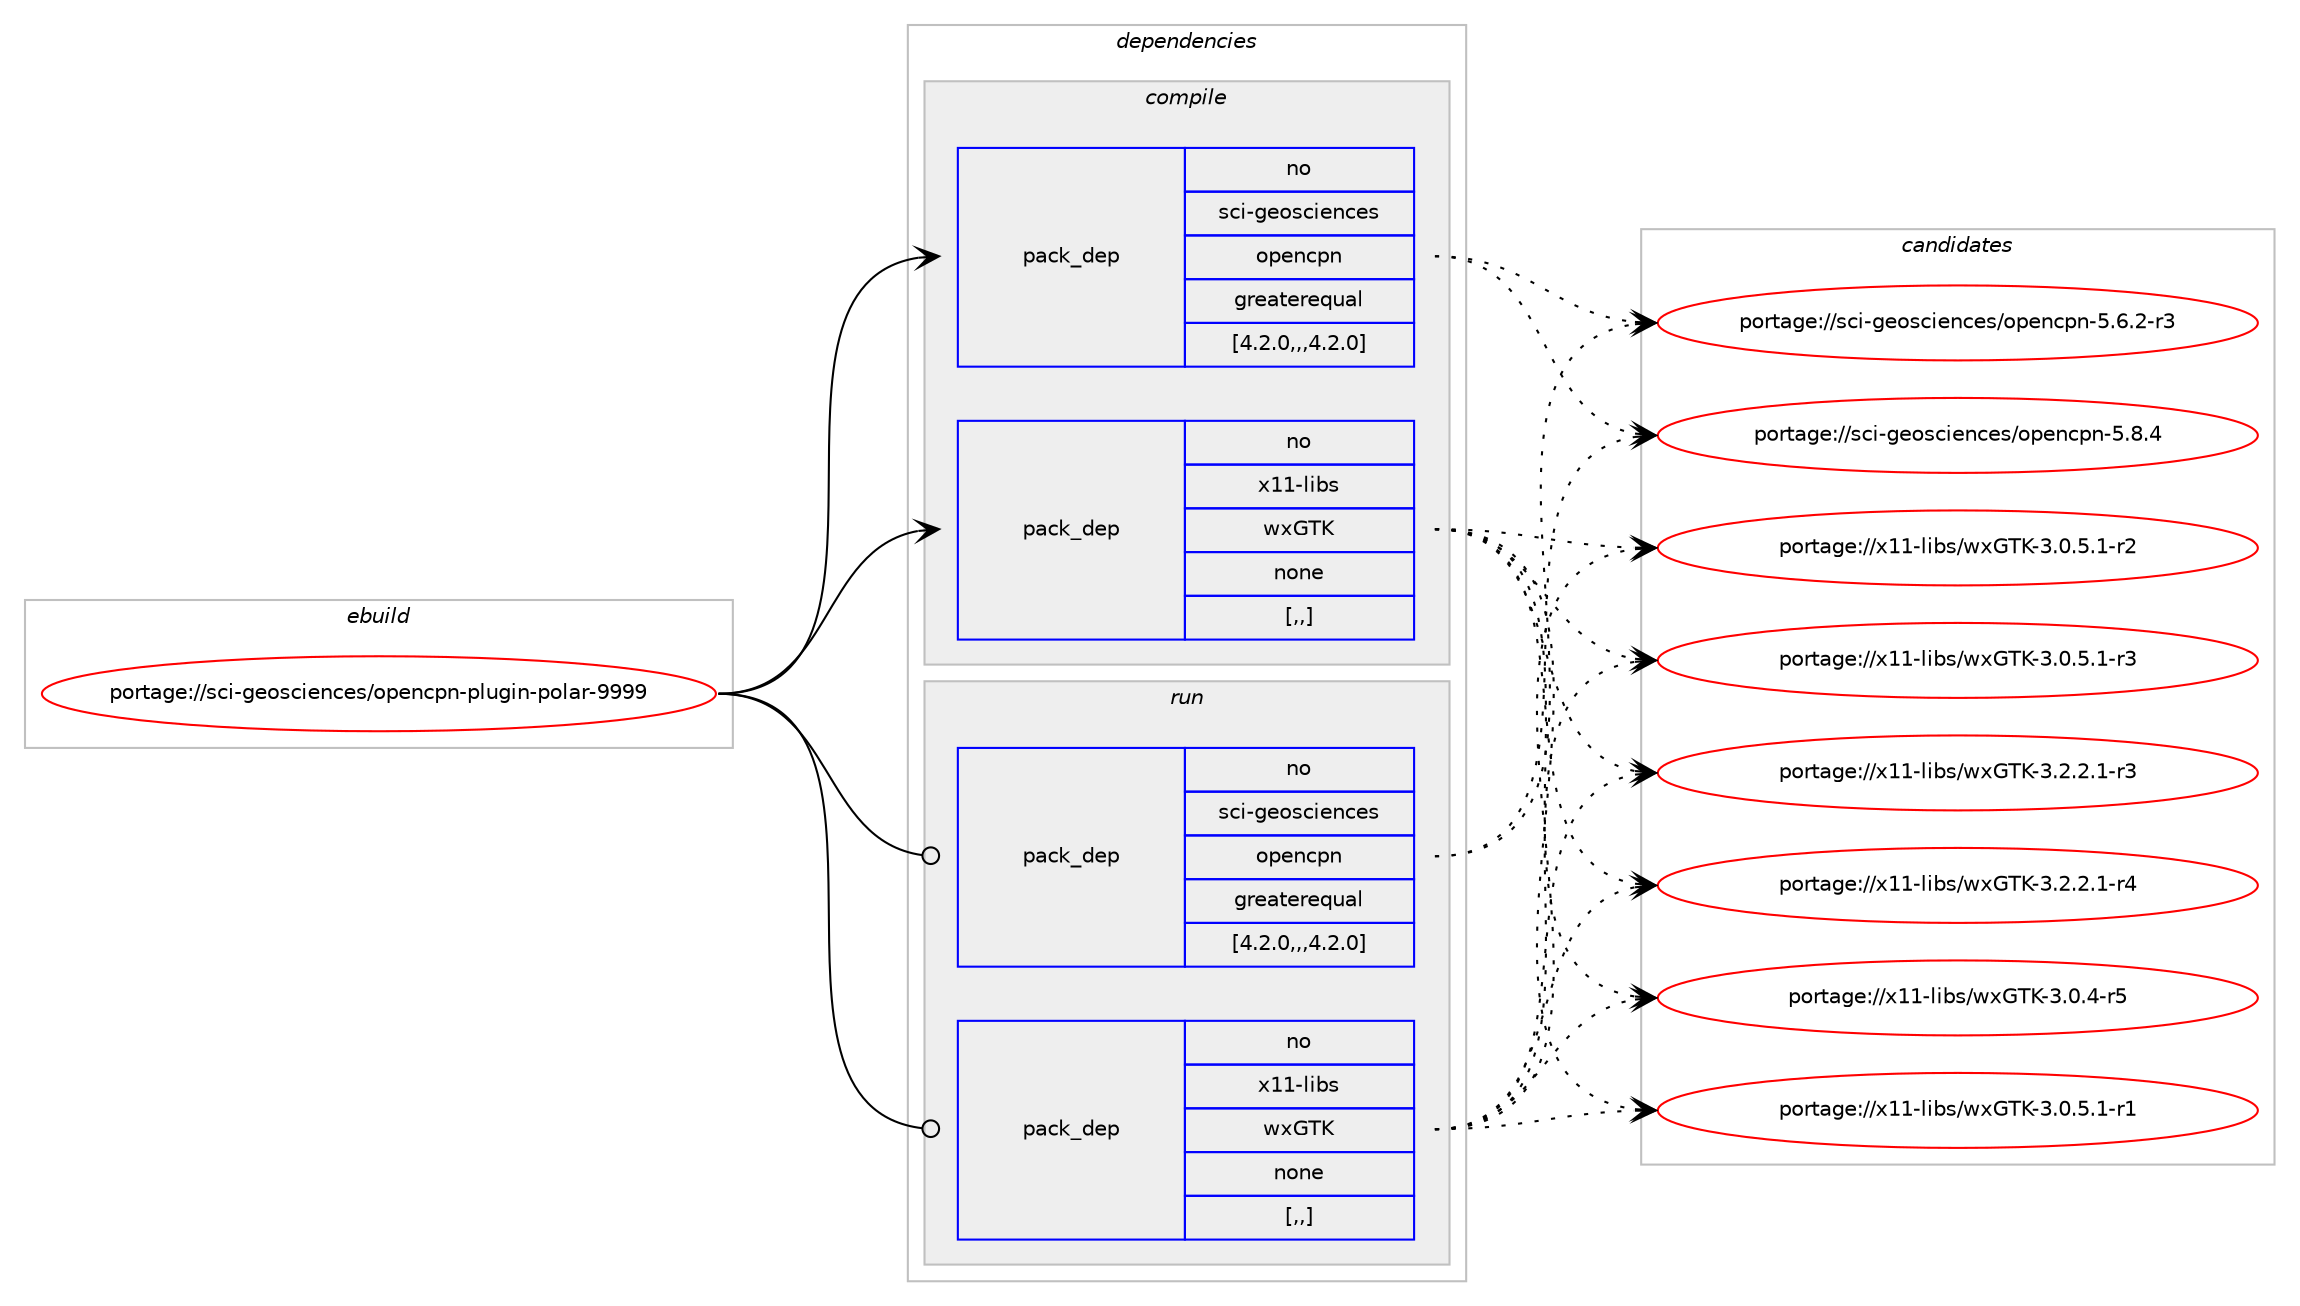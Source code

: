 digraph prolog {

# *************
# Graph options
# *************

newrank=true;
concentrate=true;
compound=true;
graph [rankdir=LR,fontname=Helvetica,fontsize=10,ranksep=1.5];#, ranksep=2.5, nodesep=0.2];
edge  [arrowhead=vee];
node  [fontname=Helvetica,fontsize=10];

# **********
# The ebuild
# **********

subgraph cluster_leftcol {
color=gray;
rank=same;
label=<<i>ebuild</i>>;
id [label="portage://sci-geosciences/opencpn-plugin-polar-9999", color=red, width=4, href="../sci-geosciences/opencpn-plugin-polar-9999.svg"];
}

# ****************
# The dependencies
# ****************

subgraph cluster_midcol {
color=gray;
label=<<i>dependencies</i>>;
subgraph cluster_compile {
fillcolor="#eeeeee";
style=filled;
label=<<i>compile</i>>;
subgraph pack283301 {
dependency388571 [label=<<TABLE BORDER="0" CELLBORDER="1" CELLSPACING="0" CELLPADDING="4" WIDTH="220"><TR><TD ROWSPAN="6" CELLPADDING="30">pack_dep</TD></TR><TR><TD WIDTH="110">no</TD></TR><TR><TD>sci-geosciences</TD></TR><TR><TD>opencpn</TD></TR><TR><TD>greaterequal</TD></TR><TR><TD>[4.2.0,,,4.2.0]</TD></TR></TABLE>>, shape=none, color=blue];
}
id:e -> dependency388571:w [weight=20,style="solid",arrowhead="vee"];
subgraph pack283302 {
dependency388572 [label=<<TABLE BORDER="0" CELLBORDER="1" CELLSPACING="0" CELLPADDING="4" WIDTH="220"><TR><TD ROWSPAN="6" CELLPADDING="30">pack_dep</TD></TR><TR><TD WIDTH="110">no</TD></TR><TR><TD>x11-libs</TD></TR><TR><TD>wxGTK</TD></TR><TR><TD>none</TD></TR><TR><TD>[,,]</TD></TR></TABLE>>, shape=none, color=blue];
}
id:e -> dependency388572:w [weight=20,style="solid",arrowhead="vee"];
}
subgraph cluster_compileandrun {
fillcolor="#eeeeee";
style=filled;
label=<<i>compile and run</i>>;
}
subgraph cluster_run {
fillcolor="#eeeeee";
style=filled;
label=<<i>run</i>>;
subgraph pack283303 {
dependency388573 [label=<<TABLE BORDER="0" CELLBORDER="1" CELLSPACING="0" CELLPADDING="4" WIDTH="220"><TR><TD ROWSPAN="6" CELLPADDING="30">pack_dep</TD></TR><TR><TD WIDTH="110">no</TD></TR><TR><TD>sci-geosciences</TD></TR><TR><TD>opencpn</TD></TR><TR><TD>greaterequal</TD></TR><TR><TD>[4.2.0,,,4.2.0]</TD></TR></TABLE>>, shape=none, color=blue];
}
id:e -> dependency388573:w [weight=20,style="solid",arrowhead="odot"];
subgraph pack283304 {
dependency388574 [label=<<TABLE BORDER="0" CELLBORDER="1" CELLSPACING="0" CELLPADDING="4" WIDTH="220"><TR><TD ROWSPAN="6" CELLPADDING="30">pack_dep</TD></TR><TR><TD WIDTH="110">no</TD></TR><TR><TD>x11-libs</TD></TR><TR><TD>wxGTK</TD></TR><TR><TD>none</TD></TR><TR><TD>[,,]</TD></TR></TABLE>>, shape=none, color=blue];
}
id:e -> dependency388574:w [weight=20,style="solid",arrowhead="odot"];
}
}

# **************
# The candidates
# **************

subgraph cluster_choices {
rank=same;
color=gray;
label=<<i>candidates</i>>;

subgraph choice283301 {
color=black;
nodesep=1;
choice1159910545103101111115991051011109910111547111112101110991121104553465446504511451 [label="portage://sci-geosciences/opencpn-5.6.2-r3", color=red, width=4,href="../sci-geosciences/opencpn-5.6.2-r3.svg"];
choice115991054510310111111599105101110991011154711111210111099112110455346564652 [label="portage://sci-geosciences/opencpn-5.8.4", color=red, width=4,href="../sci-geosciences/opencpn-5.8.4.svg"];
dependency388571:e -> choice1159910545103101111115991051011109910111547111112101110991121104553465446504511451:w [style=dotted,weight="100"];
dependency388571:e -> choice115991054510310111111599105101110991011154711111210111099112110455346564652:w [style=dotted,weight="100"];
}
subgraph choice283302 {
color=black;
nodesep=1;
choice12049494510810598115471191207184754551464846524511453 [label="portage://x11-libs/wxGTK-3.0.4-r5", color=red, width=4,href="../x11-libs/wxGTK-3.0.4-r5.svg"];
choice120494945108105981154711912071847545514648465346494511449 [label="portage://x11-libs/wxGTK-3.0.5.1-r1", color=red, width=4,href="../x11-libs/wxGTK-3.0.5.1-r1.svg"];
choice120494945108105981154711912071847545514648465346494511450 [label="portage://x11-libs/wxGTK-3.0.5.1-r2", color=red, width=4,href="../x11-libs/wxGTK-3.0.5.1-r2.svg"];
choice120494945108105981154711912071847545514648465346494511451 [label="portage://x11-libs/wxGTK-3.0.5.1-r3", color=red, width=4,href="../x11-libs/wxGTK-3.0.5.1-r3.svg"];
choice120494945108105981154711912071847545514650465046494511451 [label="portage://x11-libs/wxGTK-3.2.2.1-r3", color=red, width=4,href="../x11-libs/wxGTK-3.2.2.1-r3.svg"];
choice120494945108105981154711912071847545514650465046494511452 [label="portage://x11-libs/wxGTK-3.2.2.1-r4", color=red, width=4,href="../x11-libs/wxGTK-3.2.2.1-r4.svg"];
dependency388572:e -> choice12049494510810598115471191207184754551464846524511453:w [style=dotted,weight="100"];
dependency388572:e -> choice120494945108105981154711912071847545514648465346494511449:w [style=dotted,weight="100"];
dependency388572:e -> choice120494945108105981154711912071847545514648465346494511450:w [style=dotted,weight="100"];
dependency388572:e -> choice120494945108105981154711912071847545514648465346494511451:w [style=dotted,weight="100"];
dependency388572:e -> choice120494945108105981154711912071847545514650465046494511451:w [style=dotted,weight="100"];
dependency388572:e -> choice120494945108105981154711912071847545514650465046494511452:w [style=dotted,weight="100"];
}
subgraph choice283303 {
color=black;
nodesep=1;
choice1159910545103101111115991051011109910111547111112101110991121104553465446504511451 [label="portage://sci-geosciences/opencpn-5.6.2-r3", color=red, width=4,href="../sci-geosciences/opencpn-5.6.2-r3.svg"];
choice115991054510310111111599105101110991011154711111210111099112110455346564652 [label="portage://sci-geosciences/opencpn-5.8.4", color=red, width=4,href="../sci-geosciences/opencpn-5.8.4.svg"];
dependency388573:e -> choice1159910545103101111115991051011109910111547111112101110991121104553465446504511451:w [style=dotted,weight="100"];
dependency388573:e -> choice115991054510310111111599105101110991011154711111210111099112110455346564652:w [style=dotted,weight="100"];
}
subgraph choice283304 {
color=black;
nodesep=1;
choice12049494510810598115471191207184754551464846524511453 [label="portage://x11-libs/wxGTK-3.0.4-r5", color=red, width=4,href="../x11-libs/wxGTK-3.0.4-r5.svg"];
choice120494945108105981154711912071847545514648465346494511449 [label="portage://x11-libs/wxGTK-3.0.5.1-r1", color=red, width=4,href="../x11-libs/wxGTK-3.0.5.1-r1.svg"];
choice120494945108105981154711912071847545514648465346494511450 [label="portage://x11-libs/wxGTK-3.0.5.1-r2", color=red, width=4,href="../x11-libs/wxGTK-3.0.5.1-r2.svg"];
choice120494945108105981154711912071847545514648465346494511451 [label="portage://x11-libs/wxGTK-3.0.5.1-r3", color=red, width=4,href="../x11-libs/wxGTK-3.0.5.1-r3.svg"];
choice120494945108105981154711912071847545514650465046494511451 [label="portage://x11-libs/wxGTK-3.2.2.1-r3", color=red, width=4,href="../x11-libs/wxGTK-3.2.2.1-r3.svg"];
choice120494945108105981154711912071847545514650465046494511452 [label="portage://x11-libs/wxGTK-3.2.2.1-r4", color=red, width=4,href="../x11-libs/wxGTK-3.2.2.1-r4.svg"];
dependency388574:e -> choice12049494510810598115471191207184754551464846524511453:w [style=dotted,weight="100"];
dependency388574:e -> choice120494945108105981154711912071847545514648465346494511449:w [style=dotted,weight="100"];
dependency388574:e -> choice120494945108105981154711912071847545514648465346494511450:w [style=dotted,weight="100"];
dependency388574:e -> choice120494945108105981154711912071847545514648465346494511451:w [style=dotted,weight="100"];
dependency388574:e -> choice120494945108105981154711912071847545514650465046494511451:w [style=dotted,weight="100"];
dependency388574:e -> choice120494945108105981154711912071847545514650465046494511452:w [style=dotted,weight="100"];
}
}

}
